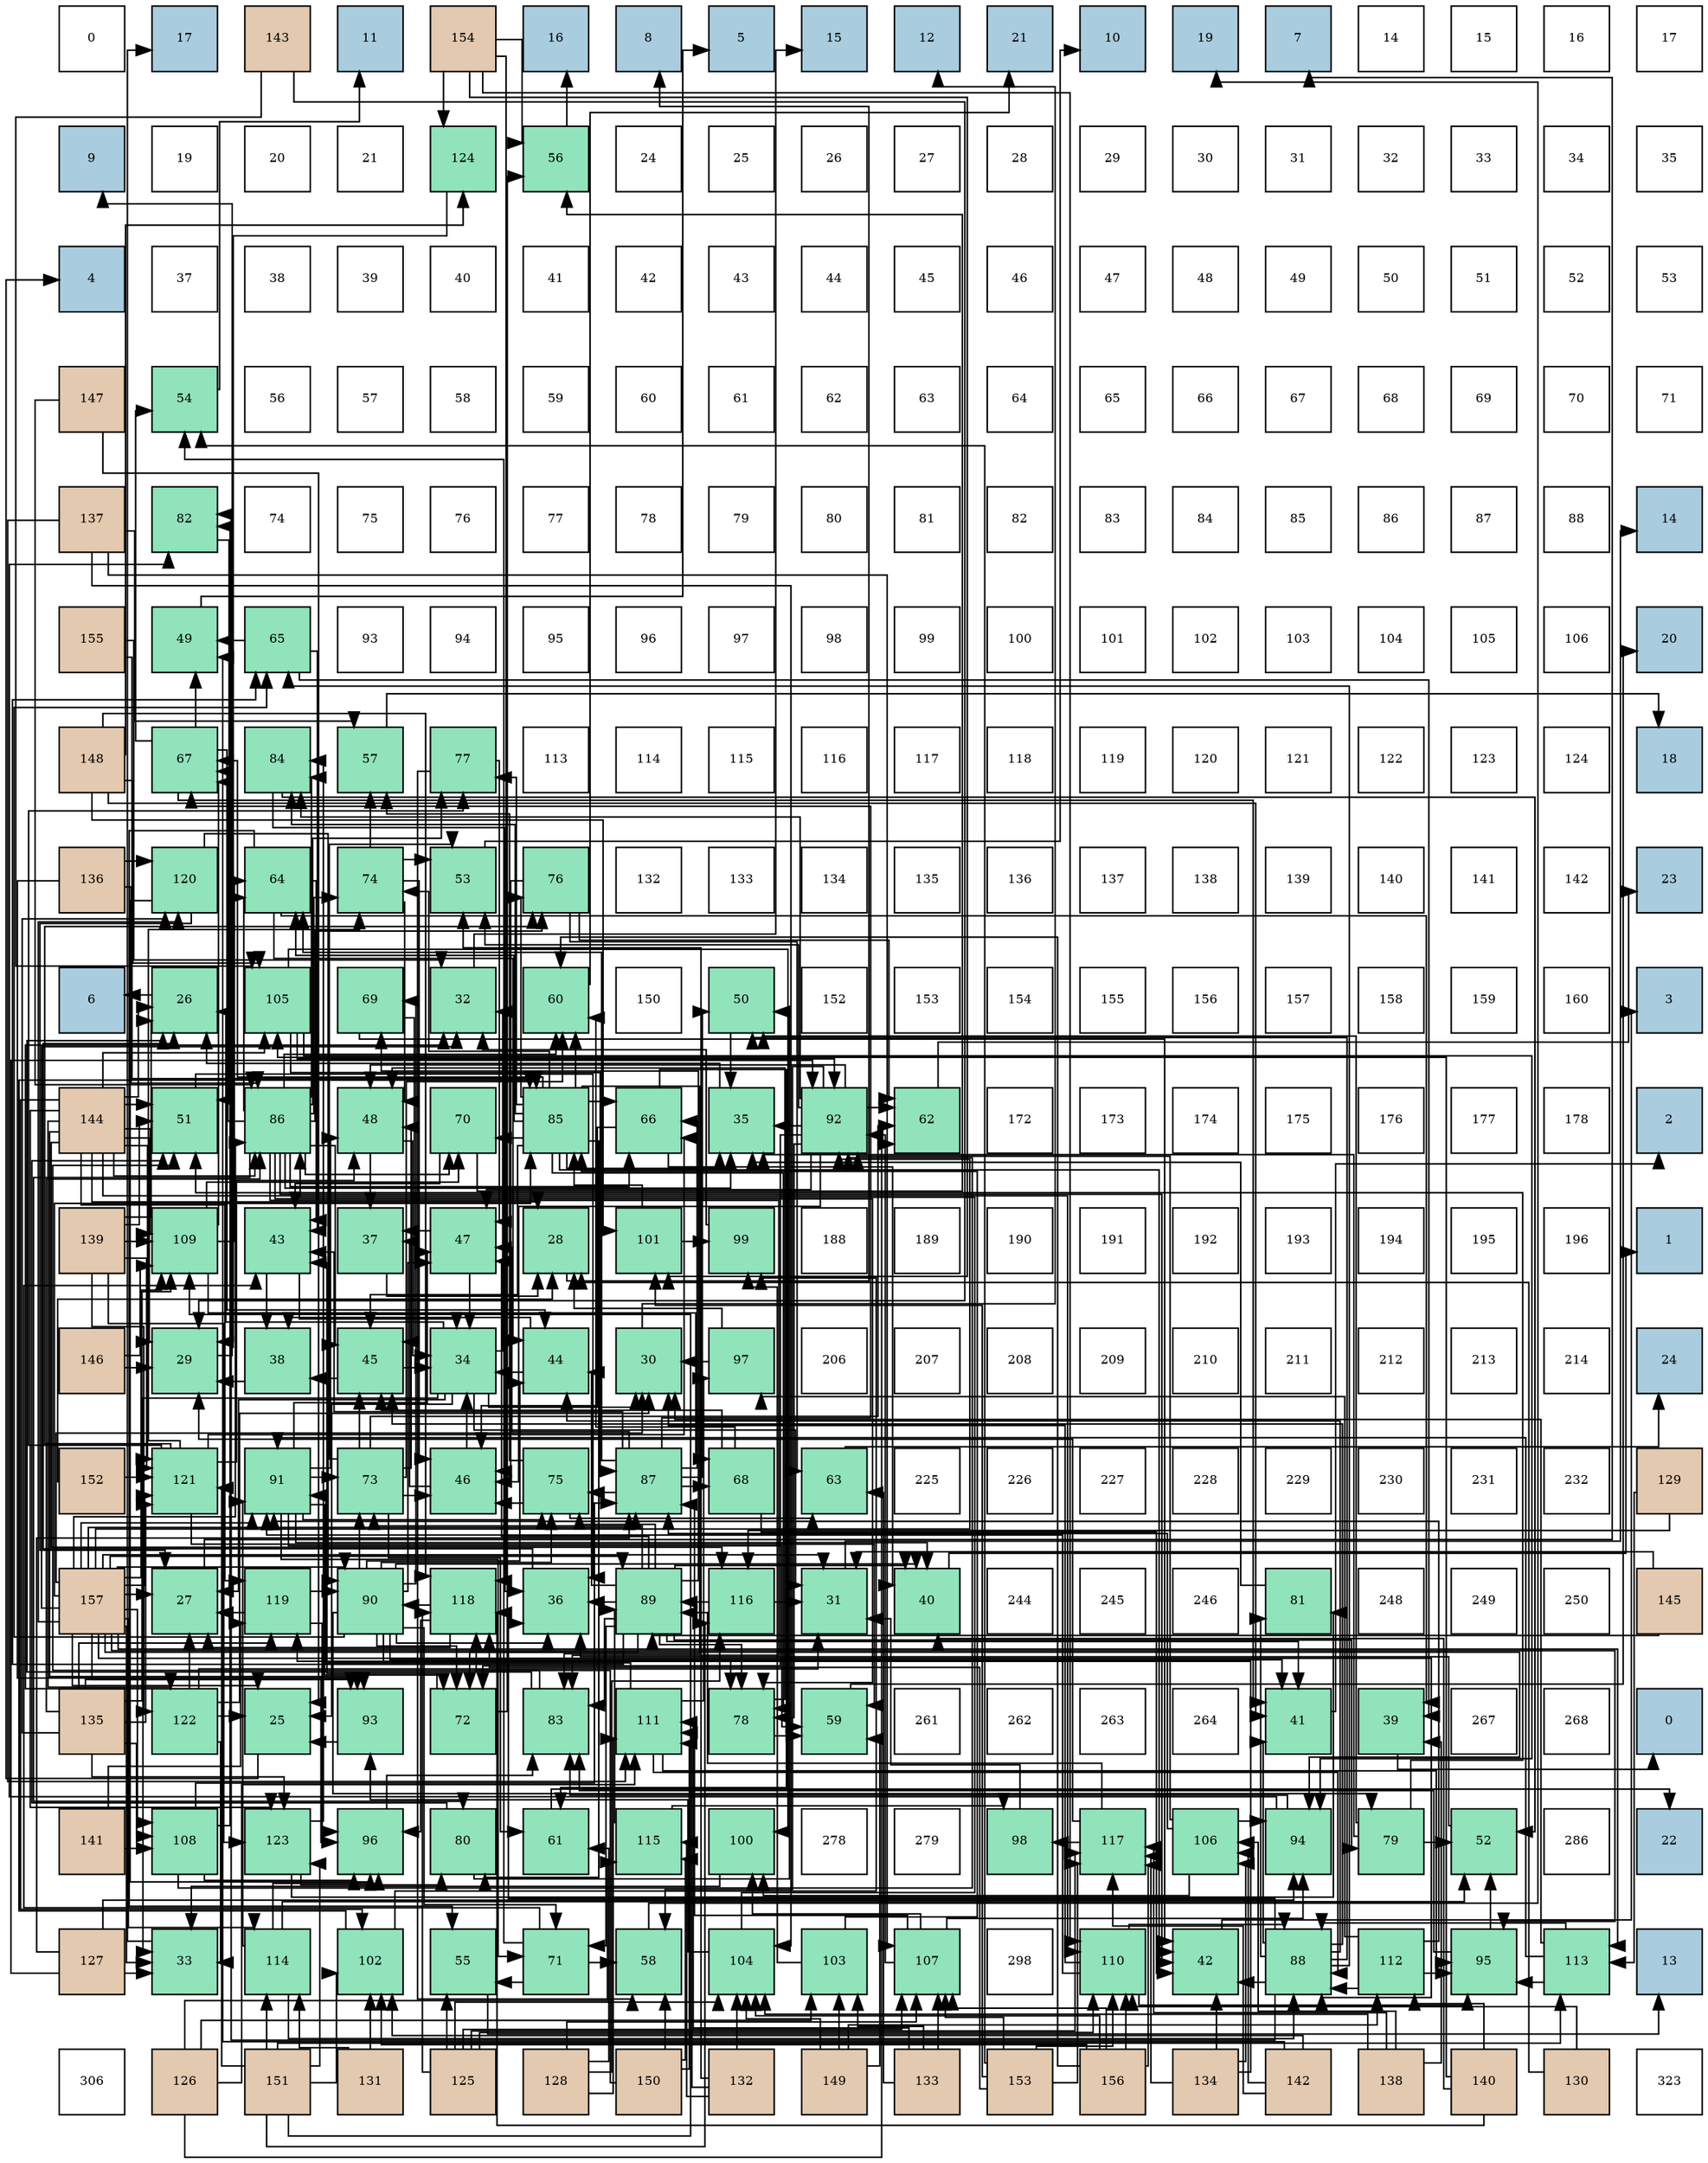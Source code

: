 digraph layout{
 rankdir=TB;
 splines=ortho;
 node [style=filled shape=square fixedsize=true width=0.6];
0[label="0", fontsize=8, fillcolor="#ffffff"];
1[label="17", fontsize=8, fillcolor="#a9ccde"];
2[label="143", fontsize=8, fillcolor="#e3c9af"];
3[label="11", fontsize=8, fillcolor="#a9ccde"];
4[label="154", fontsize=8, fillcolor="#e3c9af"];
5[label="16", fontsize=8, fillcolor="#a9ccde"];
6[label="8", fontsize=8, fillcolor="#a9ccde"];
7[label="5", fontsize=8, fillcolor="#a9ccde"];
8[label="15", fontsize=8, fillcolor="#a9ccde"];
9[label="12", fontsize=8, fillcolor="#a9ccde"];
10[label="21", fontsize=8, fillcolor="#a9ccde"];
11[label="10", fontsize=8, fillcolor="#a9ccde"];
12[label="19", fontsize=8, fillcolor="#a9ccde"];
13[label="7", fontsize=8, fillcolor="#a9ccde"];
14[label="14", fontsize=8, fillcolor="#ffffff"];
15[label="15", fontsize=8, fillcolor="#ffffff"];
16[label="16", fontsize=8, fillcolor="#ffffff"];
17[label="17", fontsize=8, fillcolor="#ffffff"];
18[label="9", fontsize=8, fillcolor="#a9ccde"];
19[label="19", fontsize=8, fillcolor="#ffffff"];
20[label="20", fontsize=8, fillcolor="#ffffff"];
21[label="21", fontsize=8, fillcolor="#ffffff"];
22[label="124", fontsize=8, fillcolor="#91e3bb"];
23[label="56", fontsize=8, fillcolor="#91e3bb"];
24[label="24", fontsize=8, fillcolor="#ffffff"];
25[label="25", fontsize=8, fillcolor="#ffffff"];
26[label="26", fontsize=8, fillcolor="#ffffff"];
27[label="27", fontsize=8, fillcolor="#ffffff"];
28[label="28", fontsize=8, fillcolor="#ffffff"];
29[label="29", fontsize=8, fillcolor="#ffffff"];
30[label="30", fontsize=8, fillcolor="#ffffff"];
31[label="31", fontsize=8, fillcolor="#ffffff"];
32[label="32", fontsize=8, fillcolor="#ffffff"];
33[label="33", fontsize=8, fillcolor="#ffffff"];
34[label="34", fontsize=8, fillcolor="#ffffff"];
35[label="35", fontsize=8, fillcolor="#ffffff"];
36[label="4", fontsize=8, fillcolor="#a9ccde"];
37[label="37", fontsize=8, fillcolor="#ffffff"];
38[label="38", fontsize=8, fillcolor="#ffffff"];
39[label="39", fontsize=8, fillcolor="#ffffff"];
40[label="40", fontsize=8, fillcolor="#ffffff"];
41[label="41", fontsize=8, fillcolor="#ffffff"];
42[label="42", fontsize=8, fillcolor="#ffffff"];
43[label="43", fontsize=8, fillcolor="#ffffff"];
44[label="44", fontsize=8, fillcolor="#ffffff"];
45[label="45", fontsize=8, fillcolor="#ffffff"];
46[label="46", fontsize=8, fillcolor="#ffffff"];
47[label="47", fontsize=8, fillcolor="#ffffff"];
48[label="48", fontsize=8, fillcolor="#ffffff"];
49[label="49", fontsize=8, fillcolor="#ffffff"];
50[label="50", fontsize=8, fillcolor="#ffffff"];
51[label="51", fontsize=8, fillcolor="#ffffff"];
52[label="52", fontsize=8, fillcolor="#ffffff"];
53[label="53", fontsize=8, fillcolor="#ffffff"];
54[label="147", fontsize=8, fillcolor="#e3c9af"];
55[label="54", fontsize=8, fillcolor="#91e3bb"];
56[label="56", fontsize=8, fillcolor="#ffffff"];
57[label="57", fontsize=8, fillcolor="#ffffff"];
58[label="58", fontsize=8, fillcolor="#ffffff"];
59[label="59", fontsize=8, fillcolor="#ffffff"];
60[label="60", fontsize=8, fillcolor="#ffffff"];
61[label="61", fontsize=8, fillcolor="#ffffff"];
62[label="62", fontsize=8, fillcolor="#ffffff"];
63[label="63", fontsize=8, fillcolor="#ffffff"];
64[label="64", fontsize=8, fillcolor="#ffffff"];
65[label="65", fontsize=8, fillcolor="#ffffff"];
66[label="66", fontsize=8, fillcolor="#ffffff"];
67[label="67", fontsize=8, fillcolor="#ffffff"];
68[label="68", fontsize=8, fillcolor="#ffffff"];
69[label="69", fontsize=8, fillcolor="#ffffff"];
70[label="70", fontsize=8, fillcolor="#ffffff"];
71[label="71", fontsize=8, fillcolor="#ffffff"];
72[label="137", fontsize=8, fillcolor="#e3c9af"];
73[label="82", fontsize=8, fillcolor="#91e3bb"];
74[label="74", fontsize=8, fillcolor="#ffffff"];
75[label="75", fontsize=8, fillcolor="#ffffff"];
76[label="76", fontsize=8, fillcolor="#ffffff"];
77[label="77", fontsize=8, fillcolor="#ffffff"];
78[label="78", fontsize=8, fillcolor="#ffffff"];
79[label="79", fontsize=8, fillcolor="#ffffff"];
80[label="80", fontsize=8, fillcolor="#ffffff"];
81[label="81", fontsize=8, fillcolor="#ffffff"];
82[label="82", fontsize=8, fillcolor="#ffffff"];
83[label="83", fontsize=8, fillcolor="#ffffff"];
84[label="84", fontsize=8, fillcolor="#ffffff"];
85[label="85", fontsize=8, fillcolor="#ffffff"];
86[label="86", fontsize=8, fillcolor="#ffffff"];
87[label="87", fontsize=8, fillcolor="#ffffff"];
88[label="88", fontsize=8, fillcolor="#ffffff"];
89[label="14", fontsize=8, fillcolor="#a9ccde"];
90[label="155", fontsize=8, fillcolor="#e3c9af"];
91[label="49", fontsize=8, fillcolor="#91e3bb"];
92[label="65", fontsize=8, fillcolor="#91e3bb"];
93[label="93", fontsize=8, fillcolor="#ffffff"];
94[label="94", fontsize=8, fillcolor="#ffffff"];
95[label="95", fontsize=8, fillcolor="#ffffff"];
96[label="96", fontsize=8, fillcolor="#ffffff"];
97[label="97", fontsize=8, fillcolor="#ffffff"];
98[label="98", fontsize=8, fillcolor="#ffffff"];
99[label="99", fontsize=8, fillcolor="#ffffff"];
100[label="100", fontsize=8, fillcolor="#ffffff"];
101[label="101", fontsize=8, fillcolor="#ffffff"];
102[label="102", fontsize=8, fillcolor="#ffffff"];
103[label="103", fontsize=8, fillcolor="#ffffff"];
104[label="104", fontsize=8, fillcolor="#ffffff"];
105[label="105", fontsize=8, fillcolor="#ffffff"];
106[label="106", fontsize=8, fillcolor="#ffffff"];
107[label="20", fontsize=8, fillcolor="#a9ccde"];
108[label="148", fontsize=8, fillcolor="#e3c9af"];
109[label="67", fontsize=8, fillcolor="#91e3bb"];
110[label="84", fontsize=8, fillcolor="#91e3bb"];
111[label="57", fontsize=8, fillcolor="#91e3bb"];
112[label="77", fontsize=8, fillcolor="#91e3bb"];
113[label="113", fontsize=8, fillcolor="#ffffff"];
114[label="114", fontsize=8, fillcolor="#ffffff"];
115[label="115", fontsize=8, fillcolor="#ffffff"];
116[label="116", fontsize=8, fillcolor="#ffffff"];
117[label="117", fontsize=8, fillcolor="#ffffff"];
118[label="118", fontsize=8, fillcolor="#ffffff"];
119[label="119", fontsize=8, fillcolor="#ffffff"];
120[label="120", fontsize=8, fillcolor="#ffffff"];
121[label="121", fontsize=8, fillcolor="#ffffff"];
122[label="122", fontsize=8, fillcolor="#ffffff"];
123[label="123", fontsize=8, fillcolor="#ffffff"];
124[label="124", fontsize=8, fillcolor="#ffffff"];
125[label="18", fontsize=8, fillcolor="#a9ccde"];
126[label="136", fontsize=8, fillcolor="#e3c9af"];
127[label="120", fontsize=8, fillcolor="#91e3bb"];
128[label="64", fontsize=8, fillcolor="#91e3bb"];
129[label="74", fontsize=8, fillcolor="#91e3bb"];
130[label="53", fontsize=8, fillcolor="#91e3bb"];
131[label="76", fontsize=8, fillcolor="#91e3bb"];
132[label="132", fontsize=8, fillcolor="#ffffff"];
133[label="133", fontsize=8, fillcolor="#ffffff"];
134[label="134", fontsize=8, fillcolor="#ffffff"];
135[label="135", fontsize=8, fillcolor="#ffffff"];
136[label="136", fontsize=8, fillcolor="#ffffff"];
137[label="137", fontsize=8, fillcolor="#ffffff"];
138[label="138", fontsize=8, fillcolor="#ffffff"];
139[label="139", fontsize=8, fillcolor="#ffffff"];
140[label="140", fontsize=8, fillcolor="#ffffff"];
141[label="141", fontsize=8, fillcolor="#ffffff"];
142[label="142", fontsize=8, fillcolor="#ffffff"];
143[label="23", fontsize=8, fillcolor="#a9ccde"];
144[label="6", fontsize=8, fillcolor="#a9ccde"];
145[label="26", fontsize=8, fillcolor="#91e3bb"];
146[label="105", fontsize=8, fillcolor="#91e3bb"];
147[label="69", fontsize=8, fillcolor="#91e3bb"];
148[label="32", fontsize=8, fillcolor="#91e3bb"];
149[label="60", fontsize=8, fillcolor="#91e3bb"];
150[label="150", fontsize=8, fillcolor="#ffffff"];
151[label="50", fontsize=8, fillcolor="#91e3bb"];
152[label="152", fontsize=8, fillcolor="#ffffff"];
153[label="153", fontsize=8, fillcolor="#ffffff"];
154[label="154", fontsize=8, fillcolor="#ffffff"];
155[label="155", fontsize=8, fillcolor="#ffffff"];
156[label="156", fontsize=8, fillcolor="#ffffff"];
157[label="157", fontsize=8, fillcolor="#ffffff"];
158[label="158", fontsize=8, fillcolor="#ffffff"];
159[label="159", fontsize=8, fillcolor="#ffffff"];
160[label="160", fontsize=8, fillcolor="#ffffff"];
161[label="3", fontsize=8, fillcolor="#a9ccde"];
162[label="144", fontsize=8, fillcolor="#e3c9af"];
163[label="51", fontsize=8, fillcolor="#91e3bb"];
164[label="86", fontsize=8, fillcolor="#91e3bb"];
165[label="48", fontsize=8, fillcolor="#91e3bb"];
166[label="70", fontsize=8, fillcolor="#91e3bb"];
167[label="85", fontsize=8, fillcolor="#91e3bb"];
168[label="66", fontsize=8, fillcolor="#91e3bb"];
169[label="35", fontsize=8, fillcolor="#91e3bb"];
170[label="92", fontsize=8, fillcolor="#91e3bb"];
171[label="62", fontsize=8, fillcolor="#91e3bb"];
172[label="172", fontsize=8, fillcolor="#ffffff"];
173[label="173", fontsize=8, fillcolor="#ffffff"];
174[label="174", fontsize=8, fillcolor="#ffffff"];
175[label="175", fontsize=8, fillcolor="#ffffff"];
176[label="176", fontsize=8, fillcolor="#ffffff"];
177[label="177", fontsize=8, fillcolor="#ffffff"];
178[label="178", fontsize=8, fillcolor="#ffffff"];
179[label="2", fontsize=8, fillcolor="#a9ccde"];
180[label="139", fontsize=8, fillcolor="#e3c9af"];
181[label="109", fontsize=8, fillcolor="#91e3bb"];
182[label="43", fontsize=8, fillcolor="#91e3bb"];
183[label="37", fontsize=8, fillcolor="#91e3bb"];
184[label="47", fontsize=8, fillcolor="#91e3bb"];
185[label="28", fontsize=8, fillcolor="#91e3bb"];
186[label="101", fontsize=8, fillcolor="#91e3bb"];
187[label="99", fontsize=8, fillcolor="#91e3bb"];
188[label="188", fontsize=8, fillcolor="#ffffff"];
189[label="189", fontsize=8, fillcolor="#ffffff"];
190[label="190", fontsize=8, fillcolor="#ffffff"];
191[label="191", fontsize=8, fillcolor="#ffffff"];
192[label="192", fontsize=8, fillcolor="#ffffff"];
193[label="193", fontsize=8, fillcolor="#ffffff"];
194[label="194", fontsize=8, fillcolor="#ffffff"];
195[label="195", fontsize=8, fillcolor="#ffffff"];
196[label="196", fontsize=8, fillcolor="#ffffff"];
197[label="1", fontsize=8, fillcolor="#a9ccde"];
198[label="146", fontsize=8, fillcolor="#e3c9af"];
199[label="29", fontsize=8, fillcolor="#91e3bb"];
200[label="38", fontsize=8, fillcolor="#91e3bb"];
201[label="45", fontsize=8, fillcolor="#91e3bb"];
202[label="34", fontsize=8, fillcolor="#91e3bb"];
203[label="44", fontsize=8, fillcolor="#91e3bb"];
204[label="30", fontsize=8, fillcolor="#91e3bb"];
205[label="97", fontsize=8, fillcolor="#91e3bb"];
206[label="206", fontsize=8, fillcolor="#ffffff"];
207[label="207", fontsize=8, fillcolor="#ffffff"];
208[label="208", fontsize=8, fillcolor="#ffffff"];
209[label="209", fontsize=8, fillcolor="#ffffff"];
210[label="210", fontsize=8, fillcolor="#ffffff"];
211[label="211", fontsize=8, fillcolor="#ffffff"];
212[label="212", fontsize=8, fillcolor="#ffffff"];
213[label="213", fontsize=8, fillcolor="#ffffff"];
214[label="214", fontsize=8, fillcolor="#ffffff"];
215[label="24", fontsize=8, fillcolor="#a9ccde"];
216[label="152", fontsize=8, fillcolor="#e3c9af"];
217[label="121", fontsize=8, fillcolor="#91e3bb"];
218[label="91", fontsize=8, fillcolor="#91e3bb"];
219[label="73", fontsize=8, fillcolor="#91e3bb"];
220[label="46", fontsize=8, fillcolor="#91e3bb"];
221[label="75", fontsize=8, fillcolor="#91e3bb"];
222[label="87", fontsize=8, fillcolor="#91e3bb"];
223[label="68", fontsize=8, fillcolor="#91e3bb"];
224[label="63", fontsize=8, fillcolor="#91e3bb"];
225[label="225", fontsize=8, fillcolor="#ffffff"];
226[label="226", fontsize=8, fillcolor="#ffffff"];
227[label="227", fontsize=8, fillcolor="#ffffff"];
228[label="228", fontsize=8, fillcolor="#ffffff"];
229[label="229", fontsize=8, fillcolor="#ffffff"];
230[label="230", fontsize=8, fillcolor="#ffffff"];
231[label="231", fontsize=8, fillcolor="#ffffff"];
232[label="232", fontsize=8, fillcolor="#ffffff"];
233[label="129", fontsize=8, fillcolor="#e3c9af"];
234[label="157", fontsize=8, fillcolor="#e3c9af"];
235[label="27", fontsize=8, fillcolor="#91e3bb"];
236[label="119", fontsize=8, fillcolor="#91e3bb"];
237[label="90", fontsize=8, fillcolor="#91e3bb"];
238[label="118", fontsize=8, fillcolor="#91e3bb"];
239[label="36", fontsize=8, fillcolor="#91e3bb"];
240[label="89", fontsize=8, fillcolor="#91e3bb"];
241[label="116", fontsize=8, fillcolor="#91e3bb"];
242[label="31", fontsize=8, fillcolor="#91e3bb"];
243[label="40", fontsize=8, fillcolor="#91e3bb"];
244[label="244", fontsize=8, fillcolor="#ffffff"];
245[label="245", fontsize=8, fillcolor="#ffffff"];
246[label="246", fontsize=8, fillcolor="#ffffff"];
247[label="81", fontsize=8, fillcolor="#91e3bb"];
248[label="248", fontsize=8, fillcolor="#ffffff"];
249[label="249", fontsize=8, fillcolor="#ffffff"];
250[label="250", fontsize=8, fillcolor="#ffffff"];
251[label="145", fontsize=8, fillcolor="#e3c9af"];
252[label="135", fontsize=8, fillcolor="#e3c9af"];
253[label="122", fontsize=8, fillcolor="#91e3bb"];
254[label="25", fontsize=8, fillcolor="#91e3bb"];
255[label="93", fontsize=8, fillcolor="#91e3bb"];
256[label="72", fontsize=8, fillcolor="#91e3bb"];
257[label="83", fontsize=8, fillcolor="#91e3bb"];
258[label="111", fontsize=8, fillcolor="#91e3bb"];
259[label="78", fontsize=8, fillcolor="#91e3bb"];
260[label="59", fontsize=8, fillcolor="#91e3bb"];
261[label="261", fontsize=8, fillcolor="#ffffff"];
262[label="262", fontsize=8, fillcolor="#ffffff"];
263[label="263", fontsize=8, fillcolor="#ffffff"];
264[label="264", fontsize=8, fillcolor="#ffffff"];
265[label="41", fontsize=8, fillcolor="#91e3bb"];
266[label="39", fontsize=8, fillcolor="#91e3bb"];
267[label="267", fontsize=8, fillcolor="#ffffff"];
268[label="268", fontsize=8, fillcolor="#ffffff"];
269[label="0", fontsize=8, fillcolor="#a9ccde"];
270[label="141", fontsize=8, fillcolor="#e3c9af"];
271[label="108", fontsize=8, fillcolor="#91e3bb"];
272[label="123", fontsize=8, fillcolor="#91e3bb"];
273[label="96", fontsize=8, fillcolor="#91e3bb"];
274[label="80", fontsize=8, fillcolor="#91e3bb"];
275[label="61", fontsize=8, fillcolor="#91e3bb"];
276[label="115", fontsize=8, fillcolor="#91e3bb"];
277[label="100", fontsize=8, fillcolor="#91e3bb"];
278[label="278", fontsize=8, fillcolor="#ffffff"];
279[label="279", fontsize=8, fillcolor="#ffffff"];
280[label="98", fontsize=8, fillcolor="#91e3bb"];
281[label="117", fontsize=8, fillcolor="#91e3bb"];
282[label="106", fontsize=8, fillcolor="#91e3bb"];
283[label="94", fontsize=8, fillcolor="#91e3bb"];
284[label="79", fontsize=8, fillcolor="#91e3bb"];
285[label="52", fontsize=8, fillcolor="#91e3bb"];
286[label="286", fontsize=8, fillcolor="#ffffff"];
287[label="22", fontsize=8, fillcolor="#a9ccde"];
288[label="127", fontsize=8, fillcolor="#e3c9af"];
289[label="33", fontsize=8, fillcolor="#91e3bb"];
290[label="114", fontsize=8, fillcolor="#91e3bb"];
291[label="102", fontsize=8, fillcolor="#91e3bb"];
292[label="55", fontsize=8, fillcolor="#91e3bb"];
293[label="71", fontsize=8, fillcolor="#91e3bb"];
294[label="58", fontsize=8, fillcolor="#91e3bb"];
295[label="104", fontsize=8, fillcolor="#91e3bb"];
296[label="103", fontsize=8, fillcolor="#91e3bb"];
297[label="107", fontsize=8, fillcolor="#91e3bb"];
298[label="298", fontsize=8, fillcolor="#ffffff"];
299[label="110", fontsize=8, fillcolor="#91e3bb"];
300[label="42", fontsize=8, fillcolor="#91e3bb"];
301[label="88", fontsize=8, fillcolor="#91e3bb"];
302[label="112", fontsize=8, fillcolor="#91e3bb"];
303[label="95", fontsize=8, fillcolor="#91e3bb"];
304[label="113", fontsize=8, fillcolor="#91e3bb"];
305[label="13", fontsize=8, fillcolor="#a9ccde"];
306[label="306", fontsize=8, fillcolor="#ffffff"];
307[label="126", fontsize=8, fillcolor="#e3c9af"];
308[label="151", fontsize=8, fillcolor="#e3c9af"];
309[label="131", fontsize=8, fillcolor="#e3c9af"];
310[label="125", fontsize=8, fillcolor="#e3c9af"];
311[label="128", fontsize=8, fillcolor="#e3c9af"];
312[label="150", fontsize=8, fillcolor="#e3c9af"];
313[label="132", fontsize=8, fillcolor="#e3c9af"];
314[label="149", fontsize=8, fillcolor="#e3c9af"];
315[label="133", fontsize=8, fillcolor="#e3c9af"];
316[label="153", fontsize=8, fillcolor="#e3c9af"];
317[label="156", fontsize=8, fillcolor="#e3c9af"];
318[label="134", fontsize=8, fillcolor="#e3c9af"];
319[label="142", fontsize=8, fillcolor="#e3c9af"];
320[label="138", fontsize=8, fillcolor="#e3c9af"];
321[label="140", fontsize=8, fillcolor="#e3c9af"];
322[label="130", fontsize=8, fillcolor="#e3c9af"];
323[label="323", fontsize=8, fillcolor="#ffffff"];
edge [constraint=false, style=vis];254 -> 36;
145 -> 144;
235 -> 13;
185 -> 6;
199 -> 18;
204 -> 9;
242 -> 89;
148 -> 8;
289 -> 1;
202 -> 254;
202 -> 145;
202 -> 235;
202 -> 204;
202 -> 242;
202 -> 148;
202 -> 289;
169 -> 145;
239 -> 145;
183 -> 185;
200 -> 199;
266 -> 269;
243 -> 197;
265 -> 179;
300 -> 161;
182 -> 202;
182 -> 200;
203 -> 202;
203 -> 200;
201 -> 202;
201 -> 200;
220 -> 202;
220 -> 183;
184 -> 202;
184 -> 183;
165 -> 202;
165 -> 183;
91 -> 7;
151 -> 169;
163 -> 239;
285 -> 239;
130 -> 11;
55 -> 3;
292 -> 305;
23 -> 5;
111 -> 125;
294 -> 12;
260 -> 107;
149 -> 10;
275 -> 287;
171 -> 143;
224 -> 215;
128 -> 266;
128 -> 182;
128 -> 203;
128 -> 292;
92 -> 266;
92 -> 182;
92 -> 91;
168 -> 243;
168 -> 220;
168 -> 275;
109 -> 265;
109 -> 203;
109 -> 91;
109 -> 55;
223 -> 300;
223 -> 201;
223 -> 149;
147 -> 300;
147 -> 201;
166 -> 182;
166 -> 23;
293 -> 182;
293 -> 55;
293 -> 292;
293 -> 294;
256 -> 182;
256 -> 23;
219 -> 201;
219 -> 220;
219 -> 165;
219 -> 130;
219 -> 149;
219 -> 275;
219 -> 171;
129 -> 220;
129 -> 165;
129 -> 130;
129 -> 111;
221 -> 220;
221 -> 111;
221 -> 224;
131 -> 220;
131 -> 171;
131 -> 224;
112 -> 184;
112 -> 294;
259 -> 165;
259 -> 260;
284 -> 169;
284 -> 151;
284 -> 163;
284 -> 285;
274 -> 151;
274 -> 163;
247 -> 169;
73 -> 163;
257 -> 145;
257 -> 163;
110 -> 239;
110 -> 285;
167 -> 169;
167 -> 300;
167 -> 201;
167 -> 149;
167 -> 128;
167 -> 168;
167 -> 109;
167 -> 166;
167 -> 129;
167 -> 131;
167 -> 112;
167 -> 259;
167 -> 274;
167 -> 257;
167 -> 110;
164 -> 169;
164 -> 300;
164 -> 201;
164 -> 149;
164 -> 128;
164 -> 168;
164 -> 109;
164 -> 166;
164 -> 129;
164 -> 131;
164 -> 112;
164 -> 259;
164 -> 274;
164 -> 257;
164 -> 110;
222 -> 182;
222 -> 184;
222 -> 151;
222 -> 128;
222 -> 168;
222 -> 109;
222 -> 223;
222 -> 221;
301 -> 239;
301 -> 265;
301 -> 300;
301 -> 203;
301 -> 201;
301 -> 151;
301 -> 92;
301 -> 247;
301 -> 73;
240 -> 239;
240 -> 243;
240 -> 265;
240 -> 203;
240 -> 184;
240 -> 92;
240 -> 147;
240 -> 293;
240 -> 256;
240 -> 219;
240 -> 221;
240 -> 259;
240 -> 284;
240 -> 257;
237 -> 239;
237 -> 243;
237 -> 265;
237 -> 203;
237 -> 184;
237 -> 92;
237 -> 147;
237 -> 293;
237 -> 256;
237 -> 219;
237 -> 221;
237 -> 259;
237 -> 284;
218 -> 243;
218 -> 184;
218 -> 165;
218 -> 260;
218 -> 293;
218 -> 256;
218 -> 219;
218 -> 221;
170 -> 169;
170 -> 220;
170 -> 184;
170 -> 165;
170 -> 130;
170 -> 294;
170 -> 171;
170 -> 256;
170 -> 259;
170 -> 110;
255 -> 254;
283 -> 73;
283 -> 257;
303 -> 285;
303 -> 257;
273 -> 257;
205 -> 185;
205 -> 204;
280 -> 242;
187 -> 148;
277 -> 289;
186 -> 167;
186 -> 187;
291 -> 167;
291 -> 187;
296 -> 167;
296 -> 187;
295 -> 164;
295 -> 255;
146 -> 222;
146 -> 170;
146 -> 283;
146 -> 277;
282 -> 222;
282 -> 170;
282 -> 283;
282 -> 277;
297 -> 222;
297 -> 170;
297 -> 283;
297 -> 277;
271 -> 73;
271 -> 222;
271 -> 170;
271 -> 273;
181 -> 128;
181 -> 109;
181 -> 223;
181 -> 166;
299 -> 204;
299 -> 301;
299 -> 218;
299 -> 303;
258 -> 301;
258 -> 218;
258 -> 303;
258 -> 205;
302 -> 301;
302 -> 218;
302 -> 303;
302 -> 205;
304 -> 204;
304 -> 301;
304 -> 218;
304 -> 303;
290 -> 285;
290 -> 301;
290 -> 218;
290 -> 273;
276 -> 240;
276 -> 280;
241 -> 242;
241 -> 240;
281 -> 199;
281 -> 240;
281 -> 280;
238 -> 235;
238 -> 237;
238 -> 273;
236 -> 235;
236 -> 237;
236 -> 273;
127 -> 235;
127 -> 237;
127 -> 273;
217 -> 165;
217 -> 260;
217 -> 168;
217 -> 129;
217 -> 131;
217 -> 112;
253 -> 254;
253 -> 235;
253 -> 204;
253 -> 242;
253 -> 148;
253 -> 289;
272 -> 274;
272 -> 247;
272 -> 110;
22 -> 199;
310 -> 292;
310 -> 295;
310 -> 297;
310 -> 299;
310 -> 281;
310 -> 238;
307 -> 171;
307 -> 296;
307 -> 258;
307 -> 276;
288 -> 289;
288 -> 222;
288 -> 170;
288 -> 283;
311 -> 275;
311 -> 297;
311 -> 258;
311 -> 241;
233 -> 304;
233 -> 241;
322 -> 185;
322 -> 299;
309 -> 291;
309 -> 290;
313 -> 130;
313 -> 295;
313 -> 258;
313 -> 276;
315 -> 224;
315 -> 296;
315 -> 297;
315 -> 258;
318 -> 300;
318 -> 282;
318 -> 281;
318 -> 236;
252 -> 164;
252 -> 255;
252 -> 271;
252 -> 181;
252 -> 236;
252 -> 127;
252 -> 217;
252 -> 272;
126 -> 164;
126 -> 255;
126 -> 127;
72 -> 111;
72 -> 295;
72 -> 297;
72 -> 258;
320 -> 266;
320 -> 295;
320 -> 282;
320 -> 281;
180 -> 145;
180 -> 163;
180 -> 181;
180 -> 217;
180 -> 253;
180 -> 272;
321 -> 243;
321 -> 146;
321 -> 302;
321 -> 238;
270 -> 271;
270 -> 236;
319 -> 91;
319 -> 291;
319 -> 282;
319 -> 281;
2 -> 199;
2 -> 146;
162 -> 145;
162 -> 185;
162 -> 199;
162 -> 163;
162 -> 164;
162 -> 255;
162 -> 291;
162 -> 146;
162 -> 181;
162 -> 299;
162 -> 241;
162 -> 236;
162 -> 217;
162 -> 253;
162 -> 272;
251 -> 242;
251 -> 240;
198 -> 199;
198 -> 181;
54 -> 254;
54 -> 164;
108 -> 265;
108 -> 186;
108 -> 146;
108 -> 238;
108 -> 22;
314 -> 260;
314 -> 296;
314 -> 295;
314 -> 302;
312 -> 294;
312 -> 258;
312 -> 276;
312 -> 238;
308 -> 291;
308 -> 181;
308 -> 304;
308 -> 290;
308 -> 241;
308 -> 217;
308 -> 272;
216 -> 185;
216 -> 217;
316 -> 55;
316 -> 186;
316 -> 297;
316 -> 299;
316 -> 281;
316 -> 238;
4 -> 23;
4 -> 186;
4 -> 299;
4 -> 238;
4 -> 22;
90 -> 148;
90 -> 167;
317 -> 149;
317 -> 291;
317 -> 295;
317 -> 297;
317 -> 299;
317 -> 281;
234 -> 254;
234 -> 235;
234 -> 204;
234 -> 242;
234 -> 148;
234 -> 289;
234 -> 167;
234 -> 164;
234 -> 222;
234 -> 301;
234 -> 240;
234 -> 237;
234 -> 218;
234 -> 170;
234 -> 283;
234 -> 303;
234 -> 273;
234 -> 271;
234 -> 181;
234 -> 304;
234 -> 290;
234 -> 127;
234 -> 217;
edge [constraint=true, style=invis];
0 -> 18 -> 36 -> 54 -> 72 -> 90 -> 108 -> 126 -> 144 -> 162 -> 180 -> 198 -> 216 -> 234 -> 252 -> 270 -> 288 -> 306;
1 -> 19 -> 37 -> 55 -> 73 -> 91 -> 109 -> 127 -> 145 -> 163 -> 181 -> 199 -> 217 -> 235 -> 253 -> 271 -> 289 -> 307;
2 -> 20 -> 38 -> 56 -> 74 -> 92 -> 110 -> 128 -> 146 -> 164 -> 182 -> 200 -> 218 -> 236 -> 254 -> 272 -> 290 -> 308;
3 -> 21 -> 39 -> 57 -> 75 -> 93 -> 111 -> 129 -> 147 -> 165 -> 183 -> 201 -> 219 -> 237 -> 255 -> 273 -> 291 -> 309;
4 -> 22 -> 40 -> 58 -> 76 -> 94 -> 112 -> 130 -> 148 -> 166 -> 184 -> 202 -> 220 -> 238 -> 256 -> 274 -> 292 -> 310;
5 -> 23 -> 41 -> 59 -> 77 -> 95 -> 113 -> 131 -> 149 -> 167 -> 185 -> 203 -> 221 -> 239 -> 257 -> 275 -> 293 -> 311;
6 -> 24 -> 42 -> 60 -> 78 -> 96 -> 114 -> 132 -> 150 -> 168 -> 186 -> 204 -> 222 -> 240 -> 258 -> 276 -> 294 -> 312;
7 -> 25 -> 43 -> 61 -> 79 -> 97 -> 115 -> 133 -> 151 -> 169 -> 187 -> 205 -> 223 -> 241 -> 259 -> 277 -> 295 -> 313;
8 -> 26 -> 44 -> 62 -> 80 -> 98 -> 116 -> 134 -> 152 -> 170 -> 188 -> 206 -> 224 -> 242 -> 260 -> 278 -> 296 -> 314;
9 -> 27 -> 45 -> 63 -> 81 -> 99 -> 117 -> 135 -> 153 -> 171 -> 189 -> 207 -> 225 -> 243 -> 261 -> 279 -> 297 -> 315;
10 -> 28 -> 46 -> 64 -> 82 -> 100 -> 118 -> 136 -> 154 -> 172 -> 190 -> 208 -> 226 -> 244 -> 262 -> 280 -> 298 -> 316;
11 -> 29 -> 47 -> 65 -> 83 -> 101 -> 119 -> 137 -> 155 -> 173 -> 191 -> 209 -> 227 -> 245 -> 263 -> 281 -> 299 -> 317;
12 -> 30 -> 48 -> 66 -> 84 -> 102 -> 120 -> 138 -> 156 -> 174 -> 192 -> 210 -> 228 -> 246 -> 264 -> 282 -> 300 -> 318;
13 -> 31 -> 49 -> 67 -> 85 -> 103 -> 121 -> 139 -> 157 -> 175 -> 193 -> 211 -> 229 -> 247 -> 265 -> 283 -> 301 -> 319;
14 -> 32 -> 50 -> 68 -> 86 -> 104 -> 122 -> 140 -> 158 -> 176 -> 194 -> 212 -> 230 -> 248 -> 266 -> 284 -> 302 -> 320;
15 -> 33 -> 51 -> 69 -> 87 -> 105 -> 123 -> 141 -> 159 -> 177 -> 195 -> 213 -> 231 -> 249 -> 267 -> 285 -> 303 -> 321;
16 -> 34 -> 52 -> 70 -> 88 -> 106 -> 124 -> 142 -> 160 -> 178 -> 196 -> 214 -> 232 -> 250 -> 268 -> 286 -> 304 -> 322;
17 -> 35 -> 53 -> 71 -> 89 -> 107 -> 125 -> 143 -> 161 -> 179 -> 197 -> 215 -> 233 -> 251 -> 269 -> 287 -> 305 -> 323;
rank = same {0 -> 1 -> 2 -> 3 -> 4 -> 5 -> 6 -> 7 -> 8 -> 9 -> 10 -> 11 -> 12 -> 13 -> 14 -> 15 -> 16 -> 17};
rank = same {18 -> 19 -> 20 -> 21 -> 22 -> 23 -> 24 -> 25 -> 26 -> 27 -> 28 -> 29 -> 30 -> 31 -> 32 -> 33 -> 34 -> 35};
rank = same {36 -> 37 -> 38 -> 39 -> 40 -> 41 -> 42 -> 43 -> 44 -> 45 -> 46 -> 47 -> 48 -> 49 -> 50 -> 51 -> 52 -> 53};
rank = same {54 -> 55 -> 56 -> 57 -> 58 -> 59 -> 60 -> 61 -> 62 -> 63 -> 64 -> 65 -> 66 -> 67 -> 68 -> 69 -> 70 -> 71};
rank = same {72 -> 73 -> 74 -> 75 -> 76 -> 77 -> 78 -> 79 -> 80 -> 81 -> 82 -> 83 -> 84 -> 85 -> 86 -> 87 -> 88 -> 89};
rank = same {90 -> 91 -> 92 -> 93 -> 94 -> 95 -> 96 -> 97 -> 98 -> 99 -> 100 -> 101 -> 102 -> 103 -> 104 -> 105 -> 106 -> 107};
rank = same {108 -> 109 -> 110 -> 111 -> 112 -> 113 -> 114 -> 115 -> 116 -> 117 -> 118 -> 119 -> 120 -> 121 -> 122 -> 123 -> 124 -> 125};
rank = same {126 -> 127 -> 128 -> 129 -> 130 -> 131 -> 132 -> 133 -> 134 -> 135 -> 136 -> 137 -> 138 -> 139 -> 140 -> 141 -> 142 -> 143};
rank = same {144 -> 145 -> 146 -> 147 -> 148 -> 149 -> 150 -> 151 -> 152 -> 153 -> 154 -> 155 -> 156 -> 157 -> 158 -> 159 -> 160 -> 161};
rank = same {162 -> 163 -> 164 -> 165 -> 166 -> 167 -> 168 -> 169 -> 170 -> 171 -> 172 -> 173 -> 174 -> 175 -> 176 -> 177 -> 178 -> 179};
rank = same {180 -> 181 -> 182 -> 183 -> 184 -> 185 -> 186 -> 187 -> 188 -> 189 -> 190 -> 191 -> 192 -> 193 -> 194 -> 195 -> 196 -> 197};
rank = same {198 -> 199 -> 200 -> 201 -> 202 -> 203 -> 204 -> 205 -> 206 -> 207 -> 208 -> 209 -> 210 -> 211 -> 212 -> 213 -> 214 -> 215};
rank = same {216 -> 217 -> 218 -> 219 -> 220 -> 221 -> 222 -> 223 -> 224 -> 225 -> 226 -> 227 -> 228 -> 229 -> 230 -> 231 -> 232 -> 233};
rank = same {234 -> 235 -> 236 -> 237 -> 238 -> 239 -> 240 -> 241 -> 242 -> 243 -> 244 -> 245 -> 246 -> 247 -> 248 -> 249 -> 250 -> 251};
rank = same {252 -> 253 -> 254 -> 255 -> 256 -> 257 -> 258 -> 259 -> 260 -> 261 -> 262 -> 263 -> 264 -> 265 -> 266 -> 267 -> 268 -> 269};
rank = same {270 -> 271 -> 272 -> 273 -> 274 -> 275 -> 276 -> 277 -> 278 -> 279 -> 280 -> 281 -> 282 -> 283 -> 284 -> 285 -> 286 -> 287};
rank = same {288 -> 289 -> 290 -> 291 -> 292 -> 293 -> 294 -> 295 -> 296 -> 297 -> 298 -> 299 -> 300 -> 301 -> 302 -> 303 -> 304 -> 305};
rank = same {306 -> 307 -> 308 -> 309 -> 310 -> 311 -> 312 -> 313 -> 314 -> 315 -> 316 -> 317 -> 318 -> 319 -> 320 -> 321 -> 322 -> 323};
}